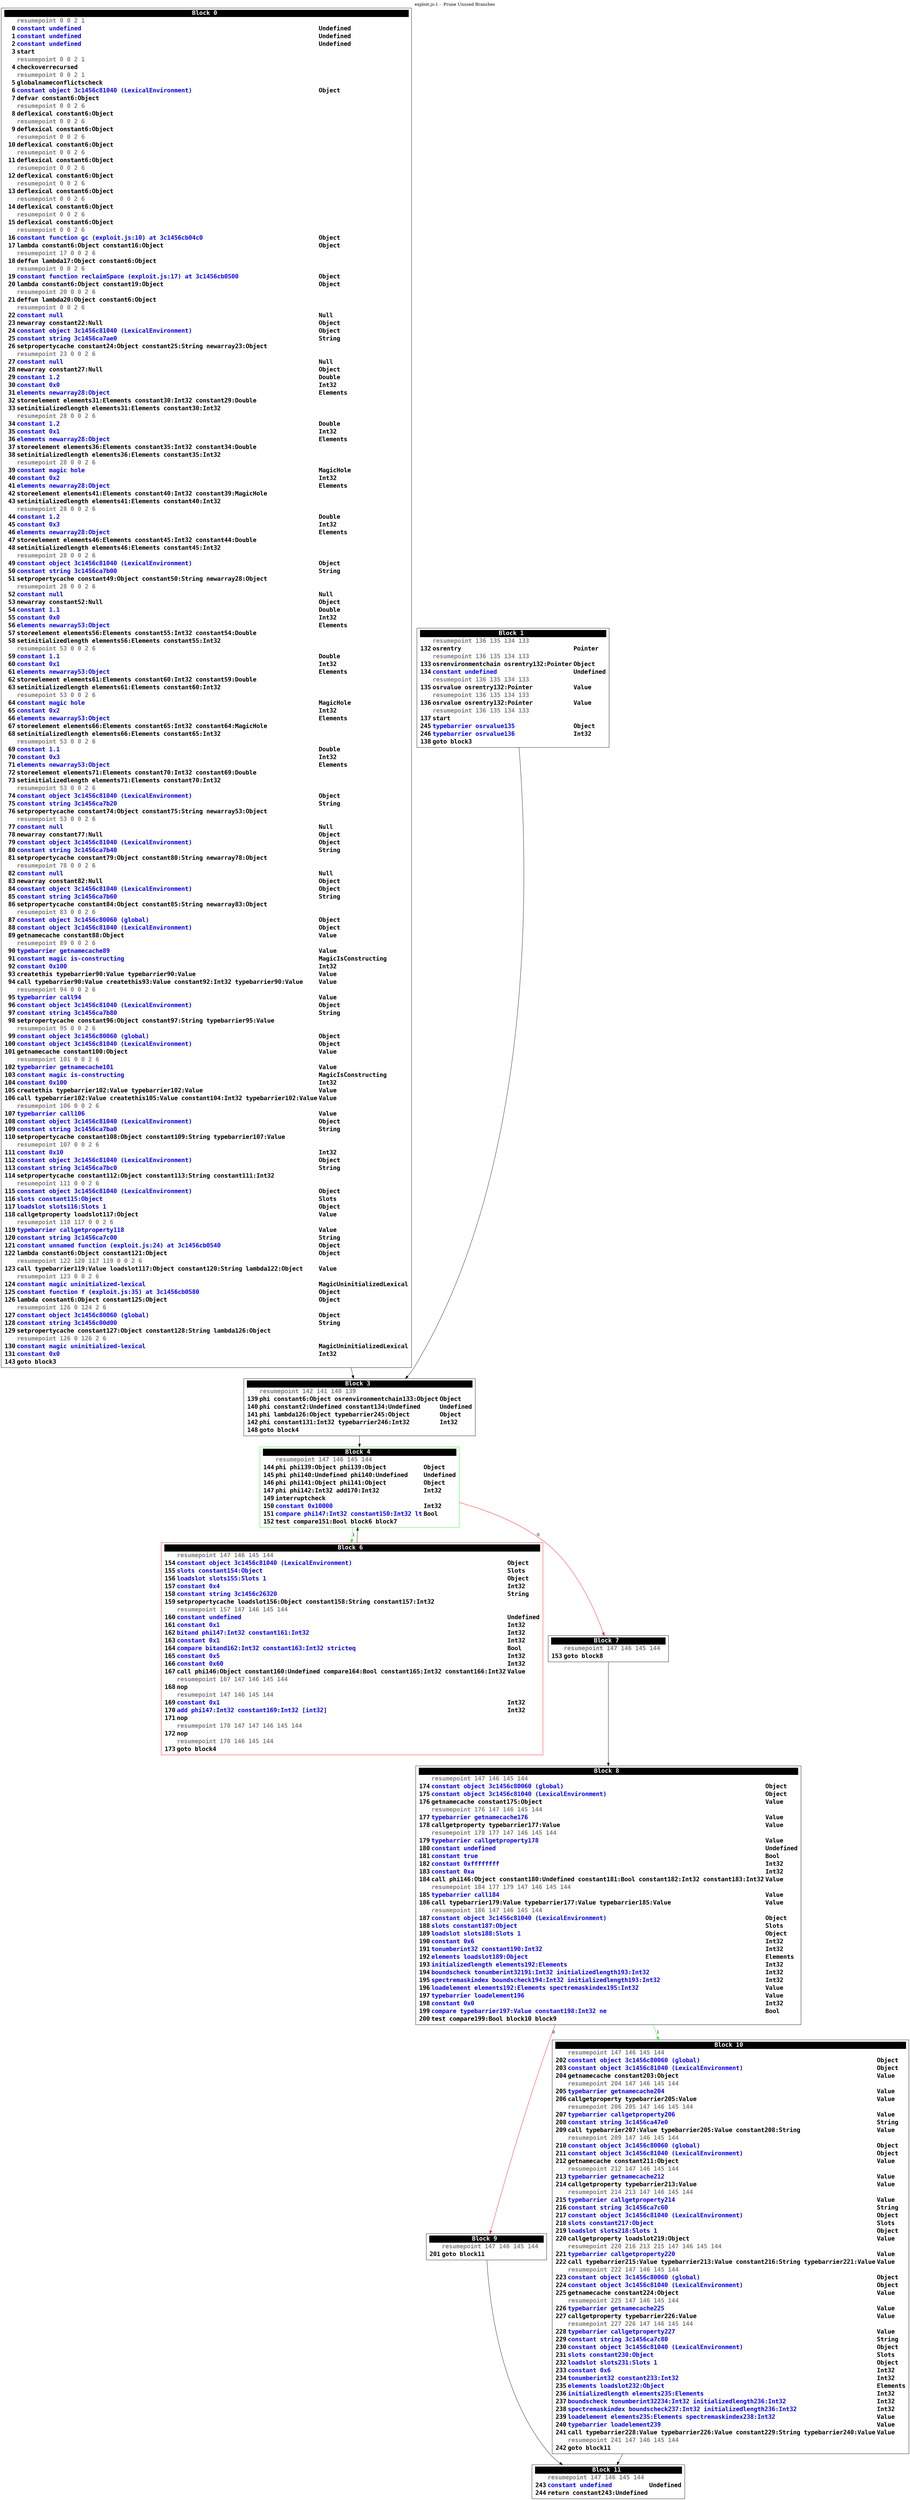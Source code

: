 digraph {
labelloc = t;
labelfontsize = 30;
label = "exploit.js:1 -  Prune Unused Branches";
  rankdir=TB
  splines=true

  "Block0" [ shape=box fontsize=20 fontname="Consolas Bold" label=<<table border="0" cellborder="0" cellpadding="1"><tr><td align="center" bgcolor="black" colspan="3"><font color="white">Block 0 </font></td></tr><tr><td align="left"></td><td align="left"><font color="grey50">resumepoint 0 0 2 1 </font></td><td></td></tr><tr><td align="right" port="i0">0</td><td align="left"><font color="blue">constant undefined</font></td><td align="left">Undefined</td></tr><tr><td align="right" port="i1">1</td><td align="left"><font color="blue">constant undefined</font></td><td align="left">Undefined</td></tr><tr><td align="right" port="i2">2</td><td align="left"><font color="blue">constant undefined</font></td><td align="left">Undefined</td></tr><tr><td align="right" port="i3">3</td><td align="left">start</td></tr><tr><td align="left"></td><td align="left"><font color="grey50">resumepoint 0 0 2 1 </font></td><td></td></tr><tr><td align="right" port="i4">4</td><td align="left">checkoverrecursed</td></tr><tr><td align="left"></td><td align="left"><font color="grey50">resumepoint 0 0 2 1 </font></td><td></td></tr><tr><td align="right" port="i5">5</td><td align="left">globalnameconflictscheck</td></tr><tr><td align="right" port="i6">6</td><td align="left"><font color="blue">constant object 3c1456c81040 (LexicalEnvironment)</font></td><td align="left">Object</td></tr><tr><td align="right" port="i7">7</td><td align="left">defvar constant6:Object</td></tr><tr><td align="left"></td><td align="left"><font color="grey50">resumepoint 0 0 2 6 </font></td><td></td></tr><tr><td align="right" port="i8">8</td><td align="left">deflexical constant6:Object</td></tr><tr><td align="left"></td><td align="left"><font color="grey50">resumepoint 0 0 2 6 </font></td><td></td></tr><tr><td align="right" port="i9">9</td><td align="left">deflexical constant6:Object</td></tr><tr><td align="left"></td><td align="left"><font color="grey50">resumepoint 0 0 2 6 </font></td><td></td></tr><tr><td align="right" port="i10">10</td><td align="left">deflexical constant6:Object</td></tr><tr><td align="left"></td><td align="left"><font color="grey50">resumepoint 0 0 2 6 </font></td><td></td></tr><tr><td align="right" port="i11">11</td><td align="left">deflexical constant6:Object</td></tr><tr><td align="left"></td><td align="left"><font color="grey50">resumepoint 0 0 2 6 </font></td><td></td></tr><tr><td align="right" port="i12">12</td><td align="left">deflexical constant6:Object</td></tr><tr><td align="left"></td><td align="left"><font color="grey50">resumepoint 0 0 2 6 </font></td><td></td></tr><tr><td align="right" port="i13">13</td><td align="left">deflexical constant6:Object</td></tr><tr><td align="left"></td><td align="left"><font color="grey50">resumepoint 0 0 2 6 </font></td><td></td></tr><tr><td align="right" port="i14">14</td><td align="left">deflexical constant6:Object</td></tr><tr><td align="left"></td><td align="left"><font color="grey50">resumepoint 0 0 2 6 </font></td><td></td></tr><tr><td align="right" port="i15">15</td><td align="left">deflexical constant6:Object</td></tr><tr><td align="left"></td><td align="left"><font color="grey50">resumepoint 0 0 2 6 </font></td><td></td></tr><tr><td align="right" port="i16">16</td><td align="left"><font color="blue">constant function gc (exploit.js:10) at 3c1456cb04c0</font></td><td align="left">Object</td></tr><tr><td align="right" port="i17">17</td><td align="left">lambda constant6:Object constant16:Object</td><td align="left">Object</td></tr><tr><td align="left"></td><td align="left"><font color="grey50">resumepoint 17 0 0 2 6 </font></td><td></td></tr><tr><td align="right" port="i18">18</td><td align="left">deffun lambda17:Object constant6:Object</td></tr><tr><td align="left"></td><td align="left"><font color="grey50">resumepoint 0 0 2 6 </font></td><td></td></tr><tr><td align="right" port="i19">19</td><td align="left"><font color="blue">constant function reclaimSpace (exploit.js:17) at 3c1456cb0500</font></td><td align="left">Object</td></tr><tr><td align="right" port="i20">20</td><td align="left">lambda constant6:Object constant19:Object</td><td align="left">Object</td></tr><tr><td align="left"></td><td align="left"><font color="grey50">resumepoint 20 0 0 2 6 </font></td><td></td></tr><tr><td align="right" port="i21">21</td><td align="left">deffun lambda20:Object constant6:Object</td></tr><tr><td align="left"></td><td align="left"><font color="grey50">resumepoint 0 0 2 6 </font></td><td></td></tr><tr><td align="right" port="i22">22</td><td align="left"><font color="blue">constant null</font></td><td align="left">Null</td></tr><tr><td align="right" port="i23">23</td><td align="left">newarray constant22:Null</td><td align="left">Object</td></tr><tr><td align="right" port="i24">24</td><td align="left"><font color="blue">constant object 3c1456c81040 (LexicalEnvironment)</font></td><td align="left">Object</td></tr><tr><td align="right" port="i25">25</td><td align="left"><font color="blue">constant string 3c1456ca7ae0</font></td><td align="left">String</td></tr><tr><td align="right" port="i26">26</td><td align="left">setpropertycache constant24:Object constant25:String newarray23:Object</td></tr><tr><td align="left"></td><td align="left"><font color="grey50">resumepoint 23 0 0 2 6 </font></td><td></td></tr><tr><td align="right" port="i27">27</td><td align="left"><font color="blue">constant null</font></td><td align="left">Null</td></tr><tr><td align="right" port="i28">28</td><td align="left">newarray constant27:Null</td><td align="left">Object</td></tr><tr><td align="right" port="i29">29</td><td align="left"><font color="blue">constant 1.2</font></td><td align="left">Double</td></tr><tr><td align="right" port="i30">30</td><td align="left"><font color="blue">constant 0x0</font></td><td align="left">Int32</td></tr><tr><td align="right" port="i31">31</td><td align="left"><font color="blue">elements newarray28:Object</font></td><td align="left">Elements</td></tr><tr><td align="right" port="i32">32</td><td align="left">storeelement elements31:Elements constant30:Int32 constant29:Double</td></tr><tr><td align="right" port="i33">33</td><td align="left">setinitializedlength elements31:Elements constant30:Int32</td></tr><tr><td align="left"></td><td align="left"><font color="grey50">resumepoint 28 0 0 2 6 </font></td><td></td></tr><tr><td align="right" port="i34">34</td><td align="left"><font color="blue">constant 1.2</font></td><td align="left">Double</td></tr><tr><td align="right" port="i35">35</td><td align="left"><font color="blue">constant 0x1</font></td><td align="left">Int32</td></tr><tr><td align="right" port="i36">36</td><td align="left"><font color="blue">elements newarray28:Object</font></td><td align="left">Elements</td></tr><tr><td align="right" port="i37">37</td><td align="left">storeelement elements36:Elements constant35:Int32 constant34:Double</td></tr><tr><td align="right" port="i38">38</td><td align="left">setinitializedlength elements36:Elements constant35:Int32</td></tr><tr><td align="left"></td><td align="left"><font color="grey50">resumepoint 28 0 0 2 6 </font></td><td></td></tr><tr><td align="right" port="i39">39</td><td align="left"><font color="blue">constant magic hole</font></td><td align="left">MagicHole</td></tr><tr><td align="right" port="i40">40</td><td align="left"><font color="blue">constant 0x2</font></td><td align="left">Int32</td></tr><tr><td align="right" port="i41">41</td><td align="left"><font color="blue">elements newarray28:Object</font></td><td align="left">Elements</td></tr><tr><td align="right" port="i42">42</td><td align="left">storeelement elements41:Elements constant40:Int32 constant39:MagicHole</td></tr><tr><td align="right" port="i43">43</td><td align="left">setinitializedlength elements41:Elements constant40:Int32</td></tr><tr><td align="left"></td><td align="left"><font color="grey50">resumepoint 28 0 0 2 6 </font></td><td></td></tr><tr><td align="right" port="i44">44</td><td align="left"><font color="blue">constant 1.2</font></td><td align="left">Double</td></tr><tr><td align="right" port="i45">45</td><td align="left"><font color="blue">constant 0x3</font></td><td align="left">Int32</td></tr><tr><td align="right" port="i46">46</td><td align="left"><font color="blue">elements newarray28:Object</font></td><td align="left">Elements</td></tr><tr><td align="right" port="i47">47</td><td align="left">storeelement elements46:Elements constant45:Int32 constant44:Double</td></tr><tr><td align="right" port="i48">48</td><td align="left">setinitializedlength elements46:Elements constant45:Int32</td></tr><tr><td align="left"></td><td align="left"><font color="grey50">resumepoint 28 0 0 2 6 </font></td><td></td></tr><tr><td align="right" port="i49">49</td><td align="left"><font color="blue">constant object 3c1456c81040 (LexicalEnvironment)</font></td><td align="left">Object</td></tr><tr><td align="right" port="i50">50</td><td align="left"><font color="blue">constant string 3c1456ca7b00</font></td><td align="left">String</td></tr><tr><td align="right" port="i51">51</td><td align="left">setpropertycache constant49:Object constant50:String newarray28:Object</td></tr><tr><td align="left"></td><td align="left"><font color="grey50">resumepoint 28 0 0 2 6 </font></td><td></td></tr><tr><td align="right" port="i52">52</td><td align="left"><font color="blue">constant null</font></td><td align="left">Null</td></tr><tr><td align="right" port="i53">53</td><td align="left">newarray constant52:Null</td><td align="left">Object</td></tr><tr><td align="right" port="i54">54</td><td align="left"><font color="blue">constant 1.1</font></td><td align="left">Double</td></tr><tr><td align="right" port="i55">55</td><td align="left"><font color="blue">constant 0x0</font></td><td align="left">Int32</td></tr><tr><td align="right" port="i56">56</td><td align="left"><font color="blue">elements newarray53:Object</font></td><td align="left">Elements</td></tr><tr><td align="right" port="i57">57</td><td align="left">storeelement elements56:Elements constant55:Int32 constant54:Double</td></tr><tr><td align="right" port="i58">58</td><td align="left">setinitializedlength elements56:Elements constant55:Int32</td></tr><tr><td align="left"></td><td align="left"><font color="grey50">resumepoint 53 0 0 2 6 </font></td><td></td></tr><tr><td align="right" port="i59">59</td><td align="left"><font color="blue">constant 1.1</font></td><td align="left">Double</td></tr><tr><td align="right" port="i60">60</td><td align="left"><font color="blue">constant 0x1</font></td><td align="left">Int32</td></tr><tr><td align="right" port="i61">61</td><td align="left"><font color="blue">elements newarray53:Object</font></td><td align="left">Elements</td></tr><tr><td align="right" port="i62">62</td><td align="left">storeelement elements61:Elements constant60:Int32 constant59:Double</td></tr><tr><td align="right" port="i63">63</td><td align="left">setinitializedlength elements61:Elements constant60:Int32</td></tr><tr><td align="left"></td><td align="left"><font color="grey50">resumepoint 53 0 0 2 6 </font></td><td></td></tr><tr><td align="right" port="i64">64</td><td align="left"><font color="blue">constant magic hole</font></td><td align="left">MagicHole</td></tr><tr><td align="right" port="i65">65</td><td align="left"><font color="blue">constant 0x2</font></td><td align="left">Int32</td></tr><tr><td align="right" port="i66">66</td><td align="left"><font color="blue">elements newarray53:Object</font></td><td align="left">Elements</td></tr><tr><td align="right" port="i67">67</td><td align="left">storeelement elements66:Elements constant65:Int32 constant64:MagicHole</td></tr><tr><td align="right" port="i68">68</td><td align="left">setinitializedlength elements66:Elements constant65:Int32</td></tr><tr><td align="left"></td><td align="left"><font color="grey50">resumepoint 53 0 0 2 6 </font></td><td></td></tr><tr><td align="right" port="i69">69</td><td align="left"><font color="blue">constant 1.1</font></td><td align="left">Double</td></tr><tr><td align="right" port="i70">70</td><td align="left"><font color="blue">constant 0x3</font></td><td align="left">Int32</td></tr><tr><td align="right" port="i71">71</td><td align="left"><font color="blue">elements newarray53:Object</font></td><td align="left">Elements</td></tr><tr><td align="right" port="i72">72</td><td align="left">storeelement elements71:Elements constant70:Int32 constant69:Double</td></tr><tr><td align="right" port="i73">73</td><td align="left">setinitializedlength elements71:Elements constant70:Int32</td></tr><tr><td align="left"></td><td align="left"><font color="grey50">resumepoint 53 0 0 2 6 </font></td><td></td></tr><tr><td align="right" port="i74">74</td><td align="left"><font color="blue">constant object 3c1456c81040 (LexicalEnvironment)</font></td><td align="left">Object</td></tr><tr><td align="right" port="i75">75</td><td align="left"><font color="blue">constant string 3c1456ca7b20</font></td><td align="left">String</td></tr><tr><td align="right" port="i76">76</td><td align="left">setpropertycache constant74:Object constant75:String newarray53:Object</td></tr><tr><td align="left"></td><td align="left"><font color="grey50">resumepoint 53 0 0 2 6 </font></td><td></td></tr><tr><td align="right" port="i77">77</td><td align="left"><font color="blue">constant null</font></td><td align="left">Null</td></tr><tr><td align="right" port="i78">78</td><td align="left">newarray constant77:Null</td><td align="left">Object</td></tr><tr><td align="right" port="i79">79</td><td align="left"><font color="blue">constant object 3c1456c81040 (LexicalEnvironment)</font></td><td align="left">Object</td></tr><tr><td align="right" port="i80">80</td><td align="left"><font color="blue">constant string 3c1456ca7b40</font></td><td align="left">String</td></tr><tr><td align="right" port="i81">81</td><td align="left">setpropertycache constant79:Object constant80:String newarray78:Object</td></tr><tr><td align="left"></td><td align="left"><font color="grey50">resumepoint 78 0 0 2 6 </font></td><td></td></tr><tr><td align="right" port="i82">82</td><td align="left"><font color="blue">constant null</font></td><td align="left">Null</td></tr><tr><td align="right" port="i83">83</td><td align="left">newarray constant82:Null</td><td align="left">Object</td></tr><tr><td align="right" port="i84">84</td><td align="left"><font color="blue">constant object 3c1456c81040 (LexicalEnvironment)</font></td><td align="left">Object</td></tr><tr><td align="right" port="i85">85</td><td align="left"><font color="blue">constant string 3c1456ca7b60</font></td><td align="left">String</td></tr><tr><td align="right" port="i86">86</td><td align="left">setpropertycache constant84:Object constant85:String newarray83:Object</td></tr><tr><td align="left"></td><td align="left"><font color="grey50">resumepoint 83 0 0 2 6 </font></td><td></td></tr><tr><td align="right" port="i87">87</td><td align="left"><font color="blue">constant object 3c1456c80060 (global)</font></td><td align="left">Object</td></tr><tr><td align="right" port="i88">88</td><td align="left"><font color="blue">constant object 3c1456c81040 (LexicalEnvironment)</font></td><td align="left">Object</td></tr><tr><td align="right" port="i89">89</td><td align="left">getnamecache constant88:Object</td><td align="left">Value</td></tr><tr><td align="left"></td><td align="left"><font color="grey50">resumepoint 89 0 0 2 6 </font></td><td></td></tr><tr><td align="right" port="i90">90</td><td align="left"><font color="blue">typebarrier getnamecache89</font></td><td align="left">Value</td></tr><tr><td align="right" port="i91">91</td><td align="left"><font color="blue">constant magic is-constructing</font></td><td align="left">MagicIsConstructing</td></tr><tr><td align="right" port="i92">92</td><td align="left"><font color="blue">constant 0x100</font></td><td align="left">Int32</td></tr><tr><td align="right" port="i93">93</td><td align="left">createthis typebarrier90:Value typebarrier90:Value</td><td align="left">Value</td></tr><tr><td align="right" port="i94">94</td><td align="left">call typebarrier90:Value createthis93:Value constant92:Int32 typebarrier90:Value</td><td align="left">Value</td></tr><tr><td align="left"></td><td align="left"><font color="grey50">resumepoint 94 0 0 2 6 </font></td><td></td></tr><tr><td align="right" port="i95">95</td><td align="left"><font color="blue">typebarrier call94</font></td><td align="left">Value</td></tr><tr><td align="right" port="i96">96</td><td align="left"><font color="blue">constant object 3c1456c81040 (LexicalEnvironment)</font></td><td align="left">Object</td></tr><tr><td align="right" port="i97">97</td><td align="left"><font color="blue">constant string 3c1456ca7b80</font></td><td align="left">String</td></tr><tr><td align="right" port="i98">98</td><td align="left">setpropertycache constant96:Object constant97:String typebarrier95:Value</td></tr><tr><td align="left"></td><td align="left"><font color="grey50">resumepoint 95 0 0 2 6 </font></td><td></td></tr><tr><td align="right" port="i99">99</td><td align="left"><font color="blue">constant object 3c1456c80060 (global)</font></td><td align="left">Object</td></tr><tr><td align="right" port="i100">100</td><td align="left"><font color="blue">constant object 3c1456c81040 (LexicalEnvironment)</font></td><td align="left">Object</td></tr><tr><td align="right" port="i101">101</td><td align="left">getnamecache constant100:Object</td><td align="left">Value</td></tr><tr><td align="left"></td><td align="left"><font color="grey50">resumepoint 101 0 0 2 6 </font></td><td></td></tr><tr><td align="right" port="i102">102</td><td align="left"><font color="blue">typebarrier getnamecache101</font></td><td align="left">Value</td></tr><tr><td align="right" port="i103">103</td><td align="left"><font color="blue">constant magic is-constructing</font></td><td align="left">MagicIsConstructing</td></tr><tr><td align="right" port="i104">104</td><td align="left"><font color="blue">constant 0x100</font></td><td align="left">Int32</td></tr><tr><td align="right" port="i105">105</td><td align="left">createthis typebarrier102:Value typebarrier102:Value</td><td align="left">Value</td></tr><tr><td align="right" port="i106">106</td><td align="left">call typebarrier102:Value createthis105:Value constant104:Int32 typebarrier102:Value</td><td align="left">Value</td></tr><tr><td align="left"></td><td align="left"><font color="grey50">resumepoint 106 0 0 2 6 </font></td><td></td></tr><tr><td align="right" port="i107">107</td><td align="left"><font color="blue">typebarrier call106</font></td><td align="left">Value</td></tr><tr><td align="right" port="i108">108</td><td align="left"><font color="blue">constant object 3c1456c81040 (LexicalEnvironment)</font></td><td align="left">Object</td></tr><tr><td align="right" port="i109">109</td><td align="left"><font color="blue">constant string 3c1456ca7ba0</font></td><td align="left">String</td></tr><tr><td align="right" port="i110">110</td><td align="left">setpropertycache constant108:Object constant109:String typebarrier107:Value</td></tr><tr><td align="left"></td><td align="left"><font color="grey50">resumepoint 107 0 0 2 6 </font></td><td></td></tr><tr><td align="right" port="i111">111</td><td align="left"><font color="blue">constant 0x10</font></td><td align="left">Int32</td></tr><tr><td align="right" port="i112">112</td><td align="left"><font color="blue">constant object 3c1456c81040 (LexicalEnvironment)</font></td><td align="left">Object</td></tr><tr><td align="right" port="i113">113</td><td align="left"><font color="blue">constant string 3c1456ca7bc0</font></td><td align="left">String</td></tr><tr><td align="right" port="i114">114</td><td align="left">setpropertycache constant112:Object constant113:String constant111:Int32</td></tr><tr><td align="left"></td><td align="left"><font color="grey50">resumepoint 111 0 0 2 6 </font></td><td></td></tr><tr><td align="right" port="i115">115</td><td align="left"><font color="blue">constant object 3c1456c81040 (LexicalEnvironment)</font></td><td align="left">Object</td></tr><tr><td align="right" port="i116">116</td><td align="left"><font color="blue">slots constant115:Object</font></td><td align="left">Slots</td></tr><tr><td align="right" port="i117">117</td><td align="left"><font color="blue">loadslot slots116:Slots 1</font></td><td align="left">Object</td></tr><tr><td align="right" port="i118">118</td><td align="left">callgetproperty loadslot117:Object</td><td align="left">Value</td></tr><tr><td align="left"></td><td align="left"><font color="grey50">resumepoint 118 117 0 0 2 6 </font></td><td></td></tr><tr><td align="right" port="i119">119</td><td align="left"><font color="blue">typebarrier callgetproperty118</font></td><td align="left">Value</td></tr><tr><td align="right" port="i120">120</td><td align="left"><font color="blue">constant string 3c1456ca7c00</font></td><td align="left">String</td></tr><tr><td align="right" port="i121">121</td><td align="left"><font color="blue">constant unnamed function (exploit.js:24) at 3c1456cb0540</font></td><td align="left">Object</td></tr><tr><td align="right" port="i122">122</td><td align="left">lambda constant6:Object constant121:Object</td><td align="left">Object</td></tr><tr><td align="left"></td><td align="left"><font color="grey50">resumepoint 122 120 117 119 0 0 2 6 </font></td><td></td></tr><tr><td align="right" port="i123">123</td><td align="left">call typebarrier119:Value loadslot117:Object constant120:String lambda122:Object</td><td align="left">Value</td></tr><tr><td align="left"></td><td align="left"><font color="grey50">resumepoint 123 0 0 2 6 </font></td><td></td></tr><tr><td align="right" port="i124">124</td><td align="left"><font color="blue">constant magic uninitialized-lexical</font></td><td align="left">MagicUninitializedLexical</td></tr><tr><td align="right" port="i125">125</td><td align="left"><font color="blue">constant function f (exploit.js:35) at 3c1456cb0580</font></td><td align="left">Object</td></tr><tr><td align="right" port="i126">126</td><td align="left">lambda constant6:Object constant125:Object</td><td align="left">Object</td></tr><tr><td align="left"></td><td align="left"><font color="grey50">resumepoint 126 0 124 2 6 </font></td><td></td></tr><tr><td align="right" port="i127">127</td><td align="left"><font color="blue">constant object 3c1456c80060 (global)</font></td><td align="left">Object</td></tr><tr><td align="right" port="i128">128</td><td align="left"><font color="blue">constant string 3c1456c00d00</font></td><td align="left">String</td></tr><tr><td align="right" port="i129">129</td><td align="left">setpropertycache constant127:Object constant128:String lambda126:Object</td></tr><tr><td align="left"></td><td align="left"><font color="grey50">resumepoint 126 0 126 2 6 </font></td><td></td></tr><tr><td align="right" port="i130">130</td><td align="left"><font color="blue">constant magic uninitialized-lexical</font></td><td align="left">MagicUninitializedLexical</td></tr><tr><td align="right" port="i131">131</td><td align="left"><font color="blue">constant 0x0</font></td><td align="left">Int32</td></tr><tr><td align="right" port="i143">143</td><td align="left">goto block3</td></tr></table>> ] ;
  "Block1" [ shape=box fontsize=20 fontname="Consolas Bold" label=<<table border="0" cellborder="0" cellpadding="1"><tr><td align="center" bgcolor="black" colspan="3"><font color="white">Block 1 </font></td></tr><tr><td align="left"></td><td align="left"><font color="grey50">resumepoint 136 135 134 133 </font></td><td></td></tr><tr><td align="right" port="i132">132</td><td align="left">osrentry</td><td align="left">Pointer</td></tr><tr><td align="left"></td><td align="left"><font color="grey50">resumepoint 136 135 134 133 </font></td><td></td></tr><tr><td align="right" port="i133">133</td><td align="left">osrenvironmentchain osrentry132:Pointer</td><td align="left">Object</td></tr><tr><td align="right" port="i134">134</td><td align="left"><font color="blue">constant undefined</font></td><td align="left">Undefined</td></tr><tr><td align="left"></td><td align="left"><font color="grey50">resumepoint 136 135 134 133 </font></td><td></td></tr><tr><td align="right" port="i135">135</td><td align="left">osrvalue osrentry132:Pointer</td><td align="left">Value</td></tr><tr><td align="left"></td><td align="left"><font color="grey50">resumepoint 136 135 134 133 </font></td><td></td></tr><tr><td align="right" port="i136">136</td><td align="left">osrvalue osrentry132:Pointer</td><td align="left">Value</td></tr><tr><td align="left"></td><td align="left"><font color="grey50">resumepoint 136 135 134 133 </font></td><td></td></tr><tr><td align="right" port="i137">137</td><td align="left">start</td></tr><tr><td align="right" port="i245">245</td><td align="left"><font color="blue">typebarrier osrvalue135</font></td><td align="left">Object</td></tr><tr><td align="right" port="i246">246</td><td align="left"><font color="blue">typebarrier osrvalue136</font></td><td align="left">Int32</td></tr><tr><td align="right" port="i138">138</td><td align="left">goto block3</td></tr></table>> ] ;
  "Block3" [ shape=box fontsize=20 fontname="Consolas Bold" label=<<table border="0" cellborder="0" cellpadding="1"><tr><td align="center" bgcolor="black" colspan="3"><font color="white">Block 3 </font></td></tr><tr><td align="left"></td><td align="left"><font color="grey50">resumepoint 142 141 140 139 </font></td><td></td></tr><tr><td align="right" port="i139">139</td><td align="left">phi constant6:Object osrenvironmentchain133:Object</td><td align="left">Object</td></tr><tr><td align="right" port="i140">140</td><td align="left">phi constant2:Undefined constant134:Undefined</td><td align="left">Undefined</td></tr><tr><td align="right" port="i141">141</td><td align="left">phi lambda126:Object typebarrier245:Object</td><td align="left">Object</td></tr><tr><td align="right" port="i142">142</td><td align="left">phi constant131:Int32 typebarrier246:Int32</td><td align="left">Int32</td></tr><tr><td align="right" port="i148">148</td><td align="left">goto block4</td></tr></table>> ] ;
  "Block4" [ color=green shape=box fontsize=20 fontname="Consolas Bold" label=<<table border="0" cellborder="0" cellpadding="1"><tr><td align="center" bgcolor="black" colspan="3"><font color="white">Block 4 </font></td></tr><tr><td align="left"></td><td align="left"><font color="grey50">resumepoint 147 146 145 144 </font></td><td></td></tr><tr><td align="right" port="i144">144</td><td align="left">phi phi139:Object phi139:Object</td><td align="left">Object</td></tr><tr><td align="right" port="i145">145</td><td align="left">phi phi140:Undefined phi140:Undefined</td><td align="left">Undefined</td></tr><tr><td align="right" port="i146">146</td><td align="left">phi phi141:Object phi141:Object</td><td align="left">Object</td></tr><tr><td align="right" port="i147">147</td><td align="left">phi phi142:Int32 add170:Int32</td><td align="left">Int32</td></tr><tr><td align="right" port="i149">149</td><td align="left">interruptcheck</td></tr><tr><td align="right" port="i150">150</td><td align="left"><font color="blue">constant 0x10000</font></td><td align="left">Int32</td></tr><tr><td align="right" port="i151">151</td><td align="left"><font color="blue">compare phi147:Int32 constant150:Int32 lt</font></td><td align="left">Bool</td></tr><tr><td align="right" port="i152">152</td><td align="left">test compare151:Bool block6 block7</td></tr></table>> ] ;
  "Block6" [ color=red shape=box fontsize=20 fontname="Consolas Bold" label=<<table border="0" cellborder="0" cellpadding="1"><tr><td align="center" bgcolor="black" colspan="3"><font color="white">Block 6 </font></td></tr><tr><td align="left"></td><td align="left"><font color="grey50">resumepoint 147 146 145 144 </font></td><td></td></tr><tr><td align="right" port="i154">154</td><td align="left"><font color="blue">constant object 3c1456c81040 (LexicalEnvironment)</font></td><td align="left">Object</td></tr><tr><td align="right" port="i155">155</td><td align="left"><font color="blue">slots constant154:Object</font></td><td align="left">Slots</td></tr><tr><td align="right" port="i156">156</td><td align="left"><font color="blue">loadslot slots155:Slots 1</font></td><td align="left">Object</td></tr><tr><td align="right" port="i157">157</td><td align="left"><font color="blue">constant 0x4</font></td><td align="left">Int32</td></tr><tr><td align="right" port="i158">158</td><td align="left"><font color="blue">constant string 3c1456c26320</font></td><td align="left">String</td></tr><tr><td align="right" port="i159">159</td><td align="left">setpropertycache loadslot156:Object constant158:String constant157:Int32</td></tr><tr><td align="left"></td><td align="left"><font color="grey50">resumepoint 157 147 146 145 144 </font></td><td></td></tr><tr><td align="right" port="i160">160</td><td align="left"><font color="blue">constant undefined</font></td><td align="left">Undefined</td></tr><tr><td align="right" port="i161">161</td><td align="left"><font color="blue">constant 0x1</font></td><td align="left">Int32</td></tr><tr><td align="right" port="i162">162</td><td align="left"><font color="blue">bitand phi147:Int32 constant161:Int32</font></td><td align="left">Int32</td></tr><tr><td align="right" port="i163">163</td><td align="left"><font color="blue">constant 0x1</font></td><td align="left">Int32</td></tr><tr><td align="right" port="i164">164</td><td align="left"><font color="blue">compare bitand162:Int32 constant163:Int32 stricteq</font></td><td align="left">Bool</td></tr><tr><td align="right" port="i165">165</td><td align="left"><font color="blue">constant 0x5</font></td><td align="left">Int32</td></tr><tr><td align="right" port="i166">166</td><td align="left"><font color="blue">constant 0x60</font></td><td align="left">Int32</td></tr><tr><td align="right" port="i167">167</td><td align="left">call phi146:Object constant160:Undefined compare164:Bool constant165:Int32 constant166:Int32</td><td align="left">Value</td></tr><tr><td align="left"></td><td align="left"><font color="grey50">resumepoint 167 147 146 145 144 </font></td><td></td></tr><tr><td align="right" port="i168">168</td><td align="left">nop</td></tr><tr><td align="left"></td><td align="left"><font color="grey50">resumepoint 147 146 145 144 </font></td><td></td></tr><tr><td align="right" port="i169">169</td><td align="left"><font color="blue">constant 0x1</font></td><td align="left">Int32</td></tr><tr><td align="right" port="i170">170</td><td align="left"><font color="blue">add phi147:Int32 constant169:Int32 [int32]</font></td><td align="left">Int32</td></tr><tr><td align="right" port="i171">171</td><td align="left">nop</td></tr><tr><td align="left"></td><td align="left"><font color="grey50">resumepoint 170 147 147 146 145 144 </font></td><td></td></tr><tr><td align="right" port="i172">172</td><td align="left">nop</td></tr><tr><td align="left"></td><td align="left"><font color="grey50">resumepoint 170 146 145 144 </font></td><td></td></tr><tr><td align="right" port="i173">173</td><td align="left">goto block4</td></tr></table>> ] ;
  "Block7" [ shape=box fontsize=20 fontname="Consolas Bold" label=<<table border="0" cellborder="0" cellpadding="1"><tr><td align="center" bgcolor="black" colspan="3"><font color="white">Block 7 </font></td></tr><tr><td align="left"></td><td align="left"><font color="grey50">resumepoint 147 146 145 144 </font></td><td></td></tr><tr><td align="right" port="i153">153</td><td align="left">goto block8</td></tr></table>> ] ;
  "Block8" [ shape=box fontsize=20 fontname="Consolas Bold" label=<<table border="0" cellborder="0" cellpadding="1"><tr><td align="center" bgcolor="black" colspan="3"><font color="white">Block 8 </font></td></tr><tr><td align="left"></td><td align="left"><font color="grey50">resumepoint 147 146 145 144 </font></td><td></td></tr><tr><td align="right" port="i174">174</td><td align="left"><font color="blue">constant object 3c1456c80060 (global)</font></td><td align="left">Object</td></tr><tr><td align="right" port="i175">175</td><td align="left"><font color="blue">constant object 3c1456c81040 (LexicalEnvironment)</font></td><td align="left">Object</td></tr><tr><td align="right" port="i176">176</td><td align="left">getnamecache constant175:Object</td><td align="left">Value</td></tr><tr><td align="left"></td><td align="left"><font color="grey50">resumepoint 176 147 146 145 144 </font></td><td></td></tr><tr><td align="right" port="i177">177</td><td align="left"><font color="blue">typebarrier getnamecache176</font></td><td align="left">Value</td></tr><tr><td align="right" port="i178">178</td><td align="left">callgetproperty typebarrier177:Value</td><td align="left">Value</td></tr><tr><td align="left"></td><td align="left"><font color="grey50">resumepoint 178 177 147 146 145 144 </font></td><td></td></tr><tr><td align="right" port="i179">179</td><td align="left"><font color="blue">typebarrier callgetproperty178</font></td><td align="left">Value</td></tr><tr><td align="right" port="i180">180</td><td align="left"><font color="blue">constant undefined</font></td><td align="left">Undefined</td></tr><tr><td align="right" port="i181">181</td><td align="left"><font color="blue">constant true</font></td><td align="left">Bool</td></tr><tr><td align="right" port="i182">182</td><td align="left"><font color="blue">constant 0xffffffff</font></td><td align="left">Int32</td></tr><tr><td align="right" port="i183">183</td><td align="left"><font color="blue">constant 0xa</font></td><td align="left">Int32</td></tr><tr><td align="right" port="i184">184</td><td align="left">call phi146:Object constant180:Undefined constant181:Bool constant182:Int32 constant183:Int32</td><td align="left">Value</td></tr><tr><td align="left"></td><td align="left"><font color="grey50">resumepoint 184 177 179 147 146 145 144 </font></td><td></td></tr><tr><td align="right" port="i185">185</td><td align="left"><font color="blue">typebarrier call184</font></td><td align="left">Value</td></tr><tr><td align="right" port="i186">186</td><td align="left">call typebarrier179:Value typebarrier177:Value typebarrier185:Value</td><td align="left">Value</td></tr><tr><td align="left"></td><td align="left"><font color="grey50">resumepoint 186 147 146 145 144 </font></td><td></td></tr><tr><td align="right" port="i187">187</td><td align="left"><font color="blue">constant object 3c1456c81040 (LexicalEnvironment)</font></td><td align="left">Object</td></tr><tr><td align="right" port="i188">188</td><td align="left"><font color="blue">slots constant187:Object</font></td><td align="left">Slots</td></tr><tr><td align="right" port="i189">189</td><td align="left"><font color="blue">loadslot slots188:Slots 1</font></td><td align="left">Object</td></tr><tr><td align="right" port="i190">190</td><td align="left"><font color="blue">constant 0x6</font></td><td align="left">Int32</td></tr><tr><td align="right" port="i191">191</td><td align="left"><font color="blue">tonumberint32 constant190:Int32</font></td><td align="left">Int32</td></tr><tr><td align="right" port="i192">192</td><td align="left"><font color="blue">elements loadslot189:Object</font></td><td align="left">Elements</td></tr><tr><td align="right" port="i193">193</td><td align="left"><font color="blue">initializedlength elements192:Elements</font></td><td align="left">Int32</td></tr><tr><td align="right" port="i194">194</td><td align="left"><font color="blue">boundscheck tonumberint32191:Int32 initializedlength193:Int32</font></td><td align="left">Int32</td></tr><tr><td align="right" port="i195">195</td><td align="left"><font color="blue">spectremaskindex boundscheck194:Int32 initializedlength193:Int32</font></td><td align="left">Int32</td></tr><tr><td align="right" port="i196">196</td><td align="left"><font color="blue">loadelement elements192:Elements spectremaskindex195:Int32</font></td><td align="left">Value</td></tr><tr><td align="right" port="i197">197</td><td align="left"><font color="blue">typebarrier loadelement196</font></td><td align="left">Value</td></tr><tr><td align="right" port="i198">198</td><td align="left"><font color="blue">constant 0x0</font></td><td align="left">Int32</td></tr><tr><td align="right" port="i199">199</td><td align="left"><font color="blue">compare typebarrier197:Value constant198:Int32 ne</font></td><td align="left">Bool</td></tr><tr><td align="right" port="i200">200</td><td align="left">test compare199:Bool block10 block9</td></tr></table>> ] ;
  "Block9" [ shape=box fontsize=20 fontname="Consolas Bold" label=<<table border="0" cellborder="0" cellpadding="1"><tr><td align="center" bgcolor="black" colspan="3"><font color="white">Block 9 </font></td></tr><tr><td align="left"></td><td align="left"><font color="grey50">resumepoint 147 146 145 144 </font></td><td></td></tr><tr><td align="right" port="i201">201</td><td align="left">goto block11</td></tr></table>> ] ;
  "Block10" [ shape=box fontsize=20 fontname="Consolas Bold" label=<<table border="0" cellborder="0" cellpadding="1"><tr><td align="center" bgcolor="black" colspan="3"><font color="white">Block 10 </font></td></tr><tr><td align="left"></td><td align="left"><font color="grey50">resumepoint 147 146 145 144 </font></td><td></td></tr><tr><td align="right" port="i202">202</td><td align="left"><font color="blue">constant object 3c1456c80060 (global)</font></td><td align="left">Object</td></tr><tr><td align="right" port="i203">203</td><td align="left"><font color="blue">constant object 3c1456c81040 (LexicalEnvironment)</font></td><td align="left">Object</td></tr><tr><td align="right" port="i204">204</td><td align="left">getnamecache constant203:Object</td><td align="left">Value</td></tr><tr><td align="left"></td><td align="left"><font color="grey50">resumepoint 204 147 146 145 144 </font></td><td></td></tr><tr><td align="right" port="i205">205</td><td align="left"><font color="blue">typebarrier getnamecache204</font></td><td align="left">Value</td></tr><tr><td align="right" port="i206">206</td><td align="left">callgetproperty typebarrier205:Value</td><td align="left">Value</td></tr><tr><td align="left"></td><td align="left"><font color="grey50">resumepoint 206 205 147 146 145 144 </font></td><td></td></tr><tr><td align="right" port="i207">207</td><td align="left"><font color="blue">typebarrier callgetproperty206</font></td><td align="left">Value</td></tr><tr><td align="right" port="i208">208</td><td align="left"><font color="blue">constant string 3c1456ca47e0</font></td><td align="left">String</td></tr><tr><td align="right" port="i209">209</td><td align="left">call typebarrier207:Value typebarrier205:Value constant208:String</td><td align="left">Value</td></tr><tr><td align="left"></td><td align="left"><font color="grey50">resumepoint 209 147 146 145 144 </font></td><td></td></tr><tr><td align="right" port="i210">210</td><td align="left"><font color="blue">constant object 3c1456c80060 (global)</font></td><td align="left">Object</td></tr><tr><td align="right" port="i211">211</td><td align="left"><font color="blue">constant object 3c1456c81040 (LexicalEnvironment)</font></td><td align="left">Object</td></tr><tr><td align="right" port="i212">212</td><td align="left">getnamecache constant211:Object</td><td align="left">Value</td></tr><tr><td align="left"></td><td align="left"><font color="grey50">resumepoint 212 147 146 145 144 </font></td><td></td></tr><tr><td align="right" port="i213">213</td><td align="left"><font color="blue">typebarrier getnamecache212</font></td><td align="left">Value</td></tr><tr><td align="right" port="i214">214</td><td align="left">callgetproperty typebarrier213:Value</td><td align="left">Value</td></tr><tr><td align="left"></td><td align="left"><font color="grey50">resumepoint 214 213 147 146 145 144 </font></td><td></td></tr><tr><td align="right" port="i215">215</td><td align="left"><font color="blue">typebarrier callgetproperty214</font></td><td align="left">Value</td></tr><tr><td align="right" port="i216">216</td><td align="left"><font color="blue">constant string 3c1456ca7c60</font></td><td align="left">String</td></tr><tr><td align="right" port="i217">217</td><td align="left"><font color="blue">constant object 3c1456c81040 (LexicalEnvironment)</font></td><td align="left">Object</td></tr><tr><td align="right" port="i218">218</td><td align="left"><font color="blue">slots constant217:Object</font></td><td align="left">Slots</td></tr><tr><td align="right" port="i219">219</td><td align="left"><font color="blue">loadslot slots218:Slots 1</font></td><td align="left">Object</td></tr><tr><td align="right" port="i220">220</td><td align="left">callgetproperty loadslot219:Object</td><td align="left">Value</td></tr><tr><td align="left"></td><td align="left"><font color="grey50">resumepoint 220 216 213 215 147 146 145 144 </font></td><td></td></tr><tr><td align="right" port="i221">221</td><td align="left"><font color="blue">typebarrier callgetproperty220</font></td><td align="left">Value</td></tr><tr><td align="right" port="i222">222</td><td align="left">call typebarrier215:Value typebarrier213:Value constant216:String typebarrier221:Value</td><td align="left">Value</td></tr><tr><td align="left"></td><td align="left"><font color="grey50">resumepoint 222 147 146 145 144 </font></td><td></td></tr><tr><td align="right" port="i223">223</td><td align="left"><font color="blue">constant object 3c1456c80060 (global)</font></td><td align="left">Object</td></tr><tr><td align="right" port="i224">224</td><td align="left"><font color="blue">constant object 3c1456c81040 (LexicalEnvironment)</font></td><td align="left">Object</td></tr><tr><td align="right" port="i225">225</td><td align="left">getnamecache constant224:Object</td><td align="left">Value</td></tr><tr><td align="left"></td><td align="left"><font color="grey50">resumepoint 225 147 146 145 144 </font></td><td></td></tr><tr><td align="right" port="i226">226</td><td align="left"><font color="blue">typebarrier getnamecache225</font></td><td align="left">Value</td></tr><tr><td align="right" port="i227">227</td><td align="left">callgetproperty typebarrier226:Value</td><td align="left">Value</td></tr><tr><td align="left"></td><td align="left"><font color="grey50">resumepoint 227 226 147 146 145 144 </font></td><td></td></tr><tr><td align="right" port="i228">228</td><td align="left"><font color="blue">typebarrier callgetproperty227</font></td><td align="left">Value</td></tr><tr><td align="right" port="i229">229</td><td align="left"><font color="blue">constant string 3c1456ca7c80</font></td><td align="left">String</td></tr><tr><td align="right" port="i230">230</td><td align="left"><font color="blue">constant object 3c1456c81040 (LexicalEnvironment)</font></td><td align="left">Object</td></tr><tr><td align="right" port="i231">231</td><td align="left"><font color="blue">slots constant230:Object</font></td><td align="left">Slots</td></tr><tr><td align="right" port="i232">232</td><td align="left"><font color="blue">loadslot slots231:Slots 1</font></td><td align="left">Object</td></tr><tr><td align="right" port="i233">233</td><td align="left"><font color="blue">constant 0x6</font></td><td align="left">Int32</td></tr><tr><td align="right" port="i234">234</td><td align="left"><font color="blue">tonumberint32 constant233:Int32</font></td><td align="left">Int32</td></tr><tr><td align="right" port="i235">235</td><td align="left"><font color="blue">elements loadslot232:Object</font></td><td align="left">Elements</td></tr><tr><td align="right" port="i236">236</td><td align="left"><font color="blue">initializedlength elements235:Elements</font></td><td align="left">Int32</td></tr><tr><td align="right" port="i237">237</td><td align="left"><font color="blue">boundscheck tonumberint32234:Int32 initializedlength236:Int32</font></td><td align="left">Int32</td></tr><tr><td align="right" port="i238">238</td><td align="left"><font color="blue">spectremaskindex boundscheck237:Int32 initializedlength236:Int32</font></td><td align="left">Int32</td></tr><tr><td align="right" port="i239">239</td><td align="left"><font color="blue">loadelement elements235:Elements spectremaskindex238:Int32</font></td><td align="left">Value</td></tr><tr><td align="right" port="i240">240</td><td align="left"><font color="blue">typebarrier loadelement239</font></td><td align="left">Value</td></tr><tr><td align="right" port="i241">241</td><td align="left">call typebarrier228:Value typebarrier226:Value constant229:String typebarrier240:Value</td><td align="left">Value</td></tr><tr><td align="left"></td><td align="left"><font color="grey50">resumepoint 241 147 146 145 144 </font></td><td></td></tr><tr><td align="right" port="i242">242</td><td align="left">goto block11</td></tr></table>> ] ;
  "Block11" [ shape=box fontsize=20 fontname="Consolas Bold" label=<<table border="0" cellborder="0" cellpadding="1"><tr><td align="center" bgcolor="black" colspan="3"><font color="white">Block 11 </font></td></tr><tr><td align="left"></td><td align="left"><font color="grey50">resumepoint 147 146 145 144 </font></td><td></td></tr><tr><td align="right" port="i243">243</td><td align="left"><font color="blue">constant undefined</font></td><td align="left">Undefined</td></tr><tr><td align="right" port="i244">244</td><td align="left">return constant243:Undefined</td></tr></table>> ] ;

  "Block0" -> "Block3" ;
  "Block1" -> "Block3" ;
  "Block3" -> "Block4" ;
  "Block4" -> "Block6" [ color=green label=1 ] ;
  "Block4" -> "Block7" [ color=red label=0 ] ;
  "Block6" -> "Block4" ;
  "Block7" -> "Block8" ;
  "Block8" -> "Block10" [ color=green label=1 ] ;
  "Block8" -> "Block9" [ color=red label=0 ] ;
  "Block9" -> "Block11" ;
  "Block10" -> "Block11" ;
}

